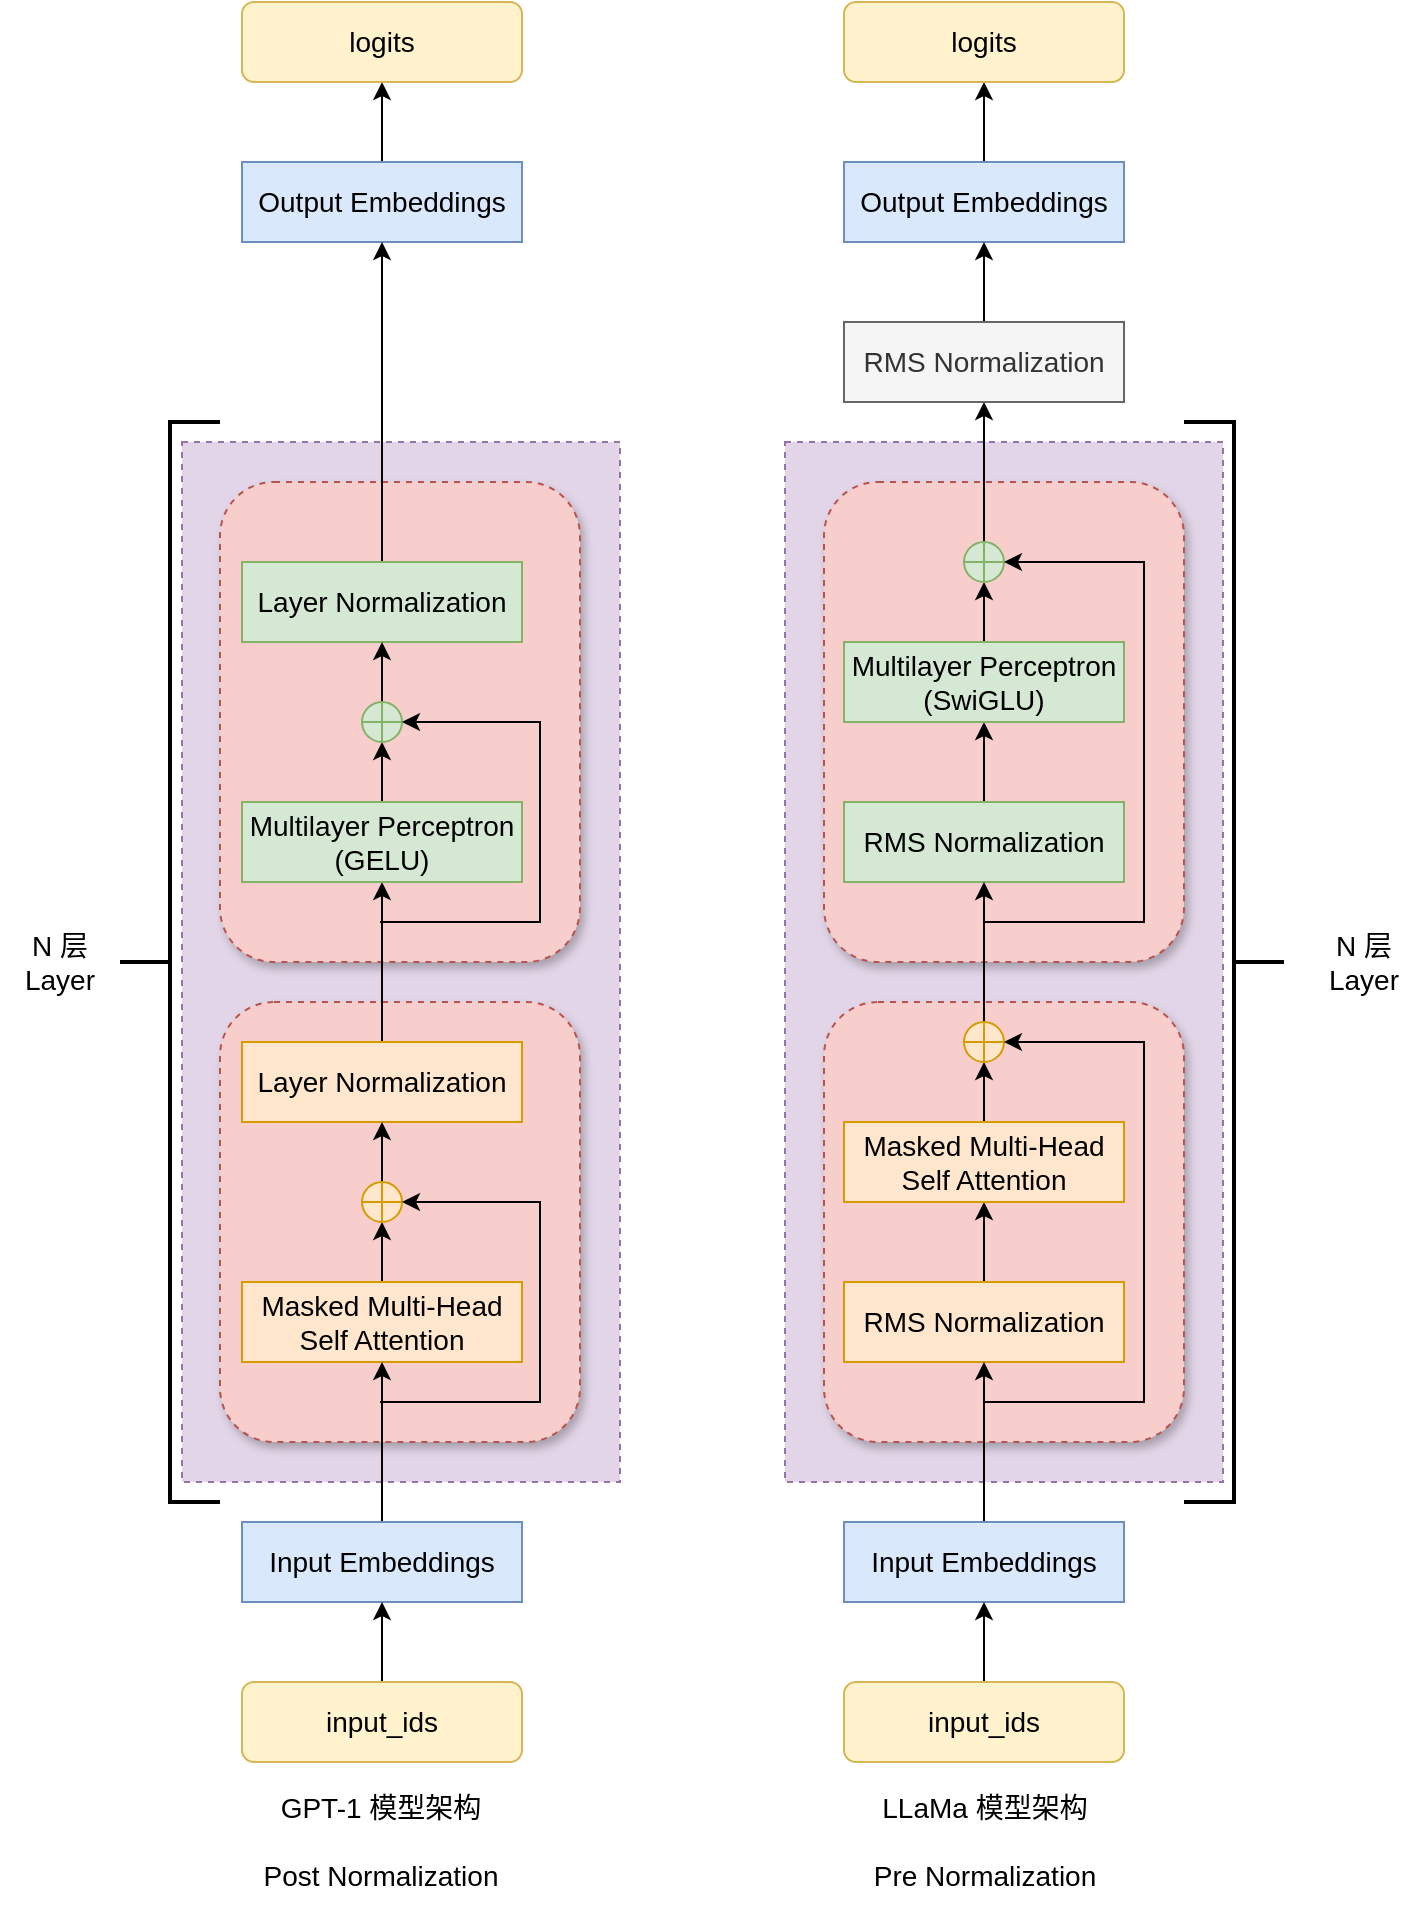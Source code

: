 <mxfile version="24.6.4" type="device" pages="2">
  <diagram name="LLaMA架构" id="dWduf3zal_hZZiyau7Hn">
    <mxGraphModel dx="1434" dy="844" grid="1" gridSize="10" guides="1" tooltips="1" connect="1" arrows="1" fold="1" page="1" pageScale="1" pageWidth="827" pageHeight="1169" math="0" shadow="0">
      <root>
        <mxCell id="0" />
        <mxCell id="1" parent="0" />
        <mxCell id="DwYwka6KDTJLHLaKYMrf-28" value="" style="rounded=0;whiteSpace=wrap;html=1;dashed=1;fillColor=#e1d5e7;strokeColor=#9673a6;fontSize=14;" parent="1" vertex="1">
          <mxGeometry x="120" y="260" width="219" height="520" as="geometry" />
        </mxCell>
        <mxCell id="DwYwka6KDTJLHLaKYMrf-30" value="" style="rounded=1;whiteSpace=wrap;html=1;dashed=1;shadow=1;fillColor=#f8cecc;strokeColor=#b85450;fontSize=14;" parent="1" vertex="1">
          <mxGeometry x="139" y="540" width="180" height="220" as="geometry" />
        </mxCell>
        <mxCell id="DwYwka6KDTJLHLaKYMrf-29" value="" style="rounded=1;whiteSpace=wrap;html=1;dashed=1;glass=0;shadow=1;fillColor=#f8cecc;strokeColor=#b85450;fontSize=14;" parent="1" vertex="1">
          <mxGeometry x="139" y="280" width="180" height="240" as="geometry" />
        </mxCell>
        <mxCell id="DwYwka6KDTJLHLaKYMrf-10" style="edgeStyle=orthogonalEdgeStyle;rounded=0;orthogonalLoop=1;jettySize=auto;html=1;exitX=0.5;exitY=0;exitDx=0;exitDy=0;entryX=0.5;entryY=1;entryDx=0;entryDy=0;fontSize=14;" parent="1" source="DwYwka6KDTJLHLaKYMrf-1" target="DwYwka6KDTJLHLaKYMrf-5" edge="1">
          <mxGeometry relative="1" as="geometry" />
        </mxCell>
        <mxCell id="DwYwka6KDTJLHLaKYMrf-1" value="&lt;div style=&quot;font-size: 14px;&quot;&gt;Masked Multi-Head&lt;/div&gt;&lt;div style=&quot;font-size: 14px;&quot;&gt;&lt;span style=&quot;background-color: initial;&quot;&gt;Self Attention&lt;/span&gt;&lt;/div&gt;" style="rounded=0;whiteSpace=wrap;html=1;fillColor=#ffe6cc;strokeColor=#d79b00;fontSize=14;" parent="1" vertex="1">
          <mxGeometry x="150" y="680" width="140" height="40" as="geometry" />
        </mxCell>
        <mxCell id="DwYwka6KDTJLHLaKYMrf-14" style="edgeStyle=orthogonalEdgeStyle;rounded=0;orthogonalLoop=1;jettySize=auto;html=1;exitX=0.5;exitY=0;exitDx=0;exitDy=0;entryX=0.5;entryY=1;entryDx=0;entryDy=0;fontSize=14;" parent="1" source="DwYwka6KDTJLHLaKYMrf-2" target="DwYwka6KDTJLHLaKYMrf-3" edge="1">
          <mxGeometry relative="1" as="geometry" />
        </mxCell>
        <mxCell id="DwYwka6KDTJLHLaKYMrf-2" value="Layer Normalization" style="rounded=0;whiteSpace=wrap;html=1;fillColor=#ffe6cc;strokeColor=#d79b00;fontSize=14;" parent="1" vertex="1">
          <mxGeometry x="150" y="560" width="140" height="40" as="geometry" />
        </mxCell>
        <mxCell id="DwYwka6KDTJLHLaKYMrf-17" style="edgeStyle=orthogonalEdgeStyle;rounded=0;orthogonalLoop=1;jettySize=auto;html=1;exitX=0.5;exitY=0;exitDx=0;exitDy=0;entryX=0.5;entryY=1;entryDx=0;entryDy=0;fontSize=14;" parent="1" source="DwYwka6KDTJLHLaKYMrf-3" target="DwYwka6KDTJLHLaKYMrf-15" edge="1">
          <mxGeometry relative="1" as="geometry" />
        </mxCell>
        <mxCell id="DwYwka6KDTJLHLaKYMrf-3" value="Multilayer Perceptron&lt;div&gt;(GELU)&lt;/div&gt;" style="rounded=0;whiteSpace=wrap;html=1;fillColor=#d5e8d4;strokeColor=#82b366;fontSize=14;" parent="1" vertex="1">
          <mxGeometry x="150" y="440" width="140" height="40" as="geometry" />
        </mxCell>
        <mxCell id="DwYwka6KDTJLHLaKYMrf-13" style="edgeStyle=orthogonalEdgeStyle;rounded=0;orthogonalLoop=1;jettySize=auto;html=1;exitX=0.5;exitY=0;exitDx=0;exitDy=0;entryX=0.5;entryY=1;entryDx=0;entryDy=0;fontSize=14;" parent="1" source="DwYwka6KDTJLHLaKYMrf-5" target="DwYwka6KDTJLHLaKYMrf-2" edge="1">
          <mxGeometry relative="1" as="geometry" />
        </mxCell>
        <mxCell id="DwYwka6KDTJLHLaKYMrf-5" value="" style="shape=orEllipse;perimeter=ellipsePerimeter;whiteSpace=wrap;html=1;backgroundOutline=1;fillColor=#ffe6cc;strokeColor=#d79b00;fontSize=14;" parent="1" vertex="1">
          <mxGeometry x="210" y="630" width="20" height="20" as="geometry" />
        </mxCell>
        <mxCell id="DwYwka6KDTJLHLaKYMrf-9" style="edgeStyle=orthogonalEdgeStyle;rounded=0;orthogonalLoop=1;jettySize=auto;html=1;exitX=0.5;exitY=0;exitDx=0;exitDy=0;entryX=0.5;entryY=1;entryDx=0;entryDy=0;fontSize=14;" parent="1" source="DwYwka6KDTJLHLaKYMrf-6" target="DwYwka6KDTJLHLaKYMrf-1" edge="1">
          <mxGeometry relative="1" as="geometry" />
        </mxCell>
        <mxCell id="DwYwka6KDTJLHLaKYMrf-6" value="Input Embeddings" style="rounded=0;whiteSpace=wrap;html=1;fillColor=#dae8fc;strokeColor=#6c8ebf;fontSize=14;" parent="1" vertex="1">
          <mxGeometry x="150" y="800" width="140" height="40" as="geometry" />
        </mxCell>
        <mxCell id="DwYwka6KDTJLHLaKYMrf-22" style="edgeStyle=orthogonalEdgeStyle;rounded=0;orthogonalLoop=1;jettySize=auto;html=1;exitX=0.5;exitY=0;exitDx=0;exitDy=0;entryX=0.5;entryY=1;entryDx=0;entryDy=0;fontSize=14;" parent="1" source="DwYwka6KDTJLHLaKYMrf-7" target="DwYwka6KDTJLHLaKYMrf-21" edge="1">
          <mxGeometry relative="1" as="geometry" />
        </mxCell>
        <mxCell id="DwYwka6KDTJLHLaKYMrf-7" value="Output Embeddings" style="rounded=0;whiteSpace=wrap;html=1;fillColor=#dae8fc;strokeColor=#6c8ebf;fontSize=14;" parent="1" vertex="1">
          <mxGeometry x="150" y="120" width="140" height="40" as="geometry" />
        </mxCell>
        <mxCell id="DwYwka6KDTJLHLaKYMrf-19" style="edgeStyle=orthogonalEdgeStyle;rounded=0;orthogonalLoop=1;jettySize=auto;html=1;exitX=0.5;exitY=0;exitDx=0;exitDy=0;entryX=0.5;entryY=1;entryDx=0;entryDy=0;fontSize=14;" parent="1" source="DwYwka6KDTJLHLaKYMrf-8" target="DwYwka6KDTJLHLaKYMrf-7" edge="1">
          <mxGeometry relative="1" as="geometry" />
        </mxCell>
        <mxCell id="DwYwka6KDTJLHLaKYMrf-8" value="Layer Normalization" style="rounded=0;whiteSpace=wrap;html=1;fillColor=#d5e8d4;strokeColor=#82b366;fontSize=14;" parent="1" vertex="1">
          <mxGeometry x="150" y="320" width="140" height="40" as="geometry" />
        </mxCell>
        <mxCell id="DwYwka6KDTJLHLaKYMrf-12" value="" style="endArrow=classic;html=1;rounded=0;entryX=1;entryY=0.5;entryDx=0;entryDy=0;fontSize=14;" parent="1" target="DwYwka6KDTJLHLaKYMrf-5" edge="1">
          <mxGeometry width="50" height="50" relative="1" as="geometry">
            <mxPoint x="219" y="740" as="sourcePoint" />
            <mxPoint x="299" y="530" as="targetPoint" />
            <Array as="points">
              <mxPoint x="299" y="740" />
              <mxPoint x="299" y="640" />
            </Array>
          </mxGeometry>
        </mxCell>
        <mxCell id="DwYwka6KDTJLHLaKYMrf-18" style="edgeStyle=orthogonalEdgeStyle;rounded=0;orthogonalLoop=1;jettySize=auto;html=1;exitX=0.5;exitY=0;exitDx=0;exitDy=0;entryX=0.5;entryY=1;entryDx=0;entryDy=0;fontSize=14;" parent="1" source="DwYwka6KDTJLHLaKYMrf-15" target="DwYwka6KDTJLHLaKYMrf-8" edge="1">
          <mxGeometry relative="1" as="geometry" />
        </mxCell>
        <mxCell id="DwYwka6KDTJLHLaKYMrf-15" value="" style="shape=orEllipse;perimeter=ellipsePerimeter;whiteSpace=wrap;html=1;backgroundOutline=1;fillColor=#d5e8d4;strokeColor=#82b366;fontSize=14;" parent="1" vertex="1">
          <mxGeometry x="210" y="390" width="20" height="20" as="geometry" />
        </mxCell>
        <mxCell id="DwYwka6KDTJLHLaKYMrf-16" value="" style="endArrow=classic;html=1;rounded=0;entryX=1;entryY=0.5;entryDx=0;entryDy=0;fontSize=14;" parent="1" target="DwYwka6KDTJLHLaKYMrf-15" edge="1">
          <mxGeometry width="50" height="50" relative="1" as="geometry">
            <mxPoint x="219" y="500" as="sourcePoint" />
            <mxPoint x="299" y="290" as="targetPoint" />
            <Array as="points">
              <mxPoint x="299" y="500" />
              <mxPoint x="299" y="400" />
            </Array>
          </mxGeometry>
        </mxCell>
        <mxCell id="DwYwka6KDTJLHLaKYMrf-23" style="edgeStyle=orthogonalEdgeStyle;rounded=0;orthogonalLoop=1;jettySize=auto;html=1;exitX=0.5;exitY=0;exitDx=0;exitDy=0;entryX=0.5;entryY=1;entryDx=0;entryDy=0;fontSize=14;" parent="1" source="DwYwka6KDTJLHLaKYMrf-20" target="DwYwka6KDTJLHLaKYMrf-6" edge="1">
          <mxGeometry relative="1" as="geometry" />
        </mxCell>
        <mxCell id="DwYwka6KDTJLHLaKYMrf-20" value="input_ids" style="rounded=1;whiteSpace=wrap;html=1;fillColor=#fff2cc;strokeColor=#d6b656;fontSize=14;" parent="1" vertex="1">
          <mxGeometry x="150" y="880" width="140" height="40" as="geometry" />
        </mxCell>
        <mxCell id="DwYwka6KDTJLHLaKYMrf-21" value="logits" style="rounded=1;whiteSpace=wrap;html=1;fillColor=#fff2cc;strokeColor=#d6b656;fontSize=14;" parent="1" vertex="1">
          <mxGeometry x="150" y="40" width="140" height="40" as="geometry" />
        </mxCell>
        <mxCell id="DwYwka6KDTJLHLaKYMrf-33" value="N 层 Layer" style="text;html=1;align=center;verticalAlign=middle;whiteSpace=wrap;rounded=0;fontSize=14;" parent="1" vertex="1">
          <mxGeometry x="29" y="505" width="60" height="30" as="geometry" />
        </mxCell>
        <mxCell id="DwYwka6KDTJLHLaKYMrf-35" value="" style="strokeWidth=2;html=1;shape=mxgraph.flowchart.annotation_2;align=left;labelPosition=right;pointerEvents=1;fontSize=14;" parent="1" vertex="1">
          <mxGeometry x="89" y="250" width="50" height="540" as="geometry" />
        </mxCell>
        <mxCell id="DwYwka6KDTJLHLaKYMrf-36" value="" style="rounded=0;whiteSpace=wrap;html=1;dashed=1;fillColor=#e1d5e7;strokeColor=#9673a6;fontSize=14;" parent="1" vertex="1">
          <mxGeometry x="421.5" y="260" width="219" height="520" as="geometry" />
        </mxCell>
        <mxCell id="DwYwka6KDTJLHLaKYMrf-37" value="" style="rounded=1;whiteSpace=wrap;html=1;dashed=1;shadow=1;fillColor=#f8cecc;strokeColor=#b85450;fontSize=14;" parent="1" vertex="1">
          <mxGeometry x="441" y="540" width="180" height="220" as="geometry" />
        </mxCell>
        <mxCell id="DwYwka6KDTJLHLaKYMrf-38" value="" style="rounded=1;whiteSpace=wrap;html=1;dashed=1;glass=0;shadow=1;fillColor=#f8cecc;strokeColor=#b85450;fontSize=14;" parent="1" vertex="1">
          <mxGeometry x="441" y="280" width="180" height="240" as="geometry" />
        </mxCell>
        <mxCell id="DwYwka6KDTJLHLaKYMrf-62" style="edgeStyle=orthogonalEdgeStyle;rounded=0;orthogonalLoop=1;jettySize=auto;html=1;exitX=0.5;exitY=0;exitDx=0;exitDy=0;entryX=0.5;entryY=1;entryDx=0;entryDy=0;fontSize=14;" parent="1" source="DwYwka6KDTJLHLaKYMrf-40" target="DwYwka6KDTJLHLaKYMrf-42" edge="1">
          <mxGeometry relative="1" as="geometry" />
        </mxCell>
        <mxCell id="DwYwka6KDTJLHLaKYMrf-40" value="RMS Normalization&lt;div style=&quot;font-size: 14px;&quot;&gt;&lt;/div&gt;" style="rounded=0;whiteSpace=wrap;html=1;fillColor=#ffe6cc;strokeColor=#d79b00;fontSize=14;" parent="1" vertex="1">
          <mxGeometry x="451" y="680" width="140" height="40" as="geometry" />
        </mxCell>
        <mxCell id="DwYwka6KDTJLHLaKYMrf-63" style="edgeStyle=orthogonalEdgeStyle;rounded=0;orthogonalLoop=1;jettySize=auto;html=1;exitX=0.5;exitY=0;exitDx=0;exitDy=0;entryX=0.5;entryY=1;entryDx=0;entryDy=0;fontSize=14;" parent="1" source="DwYwka6KDTJLHLaKYMrf-42" target="DwYwka6KDTJLHLaKYMrf-46" edge="1">
          <mxGeometry relative="1" as="geometry" />
        </mxCell>
        <mxCell id="DwYwka6KDTJLHLaKYMrf-42" value="&lt;div style=&quot;font-size: 14px;&quot;&gt;Masked Multi-Head&lt;/div&gt;&lt;div style=&quot;font-size: 14px;&quot;&gt;&lt;span style=&quot;background-color: initial;&quot;&gt;Self Attention&lt;/span&gt;&lt;/div&gt;" style="rounded=0;whiteSpace=wrap;html=1;fillColor=#ffe6cc;strokeColor=#d79b00;fontSize=14;" parent="1" vertex="1">
          <mxGeometry x="451" y="600" width="140" height="40" as="geometry" />
        </mxCell>
        <mxCell id="DwYwka6KDTJLHLaKYMrf-77" style="edgeStyle=orthogonalEdgeStyle;rounded=0;orthogonalLoop=1;jettySize=auto;html=1;exitX=0.5;exitY=0;exitDx=0;exitDy=0;entryX=0.5;entryY=1;entryDx=0;entryDy=0;fontSize=14;" parent="1" source="DwYwka6KDTJLHLaKYMrf-44" target="DwYwka6KDTJLHLaKYMrf-52" edge="1">
          <mxGeometry relative="1" as="geometry" />
        </mxCell>
        <mxCell id="DwYwka6KDTJLHLaKYMrf-44" value="RMS&amp;nbsp;Normalization" style="rounded=0;whiteSpace=wrap;html=1;fillColor=#d5e8d4;strokeColor=#82b366;fontSize=14;" parent="1" vertex="1">
          <mxGeometry x="451" y="440" width="140" height="40" as="geometry" />
        </mxCell>
        <mxCell id="DwYwka6KDTJLHLaKYMrf-65" style="edgeStyle=orthogonalEdgeStyle;rounded=0;orthogonalLoop=1;jettySize=auto;html=1;exitX=0.5;exitY=0;exitDx=0;exitDy=0;entryX=0.5;entryY=1;entryDx=0;entryDy=0;fontSize=14;" parent="1" source="DwYwka6KDTJLHLaKYMrf-46" target="DwYwka6KDTJLHLaKYMrf-44" edge="1">
          <mxGeometry relative="1" as="geometry" />
        </mxCell>
        <mxCell id="DwYwka6KDTJLHLaKYMrf-46" value="" style="shape=orEllipse;perimeter=ellipsePerimeter;whiteSpace=wrap;html=1;backgroundOutline=1;fillColor=#ffe6cc;strokeColor=#d79b00;fontSize=14;" parent="1" vertex="1">
          <mxGeometry x="511" y="550" width="20" height="20" as="geometry" />
        </mxCell>
        <mxCell id="DwYwka6KDTJLHLaKYMrf-47" style="edgeStyle=orthogonalEdgeStyle;rounded=0;orthogonalLoop=1;jettySize=auto;html=1;exitX=0.5;exitY=0;exitDx=0;exitDy=0;entryX=0.5;entryY=1;entryDx=0;entryDy=0;fontSize=14;" parent="1" source="DwYwka6KDTJLHLaKYMrf-48" target="DwYwka6KDTJLHLaKYMrf-40" edge="1">
          <mxGeometry relative="1" as="geometry" />
        </mxCell>
        <mxCell id="DwYwka6KDTJLHLaKYMrf-48" value="Input Embeddings" style="rounded=0;whiteSpace=wrap;html=1;fillColor=#dae8fc;strokeColor=#6c8ebf;fontSize=14;" parent="1" vertex="1">
          <mxGeometry x="451" y="800" width="140" height="40" as="geometry" />
        </mxCell>
        <mxCell id="DwYwka6KDTJLHLaKYMrf-49" style="edgeStyle=orthogonalEdgeStyle;rounded=0;orthogonalLoop=1;jettySize=auto;html=1;exitX=0.5;exitY=0;exitDx=0;exitDy=0;entryX=0.5;entryY=1;entryDx=0;entryDy=0;fontSize=14;" parent="1" source="DwYwka6KDTJLHLaKYMrf-50" target="DwYwka6KDTJLHLaKYMrf-59" edge="1">
          <mxGeometry relative="1" as="geometry" />
        </mxCell>
        <mxCell id="DwYwka6KDTJLHLaKYMrf-50" value="Output Embeddings" style="rounded=0;whiteSpace=wrap;html=1;fillColor=#dae8fc;strokeColor=#6c8ebf;fontSize=14;" parent="1" vertex="1">
          <mxGeometry x="451" y="120" width="140" height="40" as="geometry" />
        </mxCell>
        <mxCell id="V6LnnqhGxmR8VM2UIzH6-4" style="edgeStyle=orthogonalEdgeStyle;rounded=0;orthogonalLoop=1;jettySize=auto;html=1;exitX=0.5;exitY=0;exitDx=0;exitDy=0;entryX=0.5;entryY=1;entryDx=0;entryDy=0;" parent="1" source="DwYwka6KDTJLHLaKYMrf-52" target="DwYwka6KDTJLHLaKYMrf-55" edge="1">
          <mxGeometry relative="1" as="geometry" />
        </mxCell>
        <mxCell id="DwYwka6KDTJLHLaKYMrf-52" value="Multilayer Perceptron&lt;div&gt;(SwiGLU)&lt;/div&gt;" style="rounded=0;whiteSpace=wrap;html=1;fillColor=#d5e8d4;strokeColor=#82b366;fontSize=14;" parent="1" vertex="1">
          <mxGeometry x="451" y="360" width="140" height="40" as="geometry" />
        </mxCell>
        <mxCell id="V6LnnqhGxmR8VM2UIzH6-5" style="edgeStyle=orthogonalEdgeStyle;rounded=0;orthogonalLoop=1;jettySize=auto;html=1;exitX=0.5;exitY=0;exitDx=0;exitDy=0;entryX=0.5;entryY=1;entryDx=0;entryDy=0;" parent="1" source="DwYwka6KDTJLHLaKYMrf-55" target="V6LnnqhGxmR8VM2UIzH6-2" edge="1">
          <mxGeometry relative="1" as="geometry" />
        </mxCell>
        <mxCell id="DwYwka6KDTJLHLaKYMrf-55" value="" style="shape=orEllipse;perimeter=ellipsePerimeter;whiteSpace=wrap;html=1;backgroundOutline=1;fillColor=#d5e8d4;strokeColor=#82b366;fontSize=14;" parent="1" vertex="1">
          <mxGeometry x="511" y="310" width="20" height="20" as="geometry" />
        </mxCell>
        <mxCell id="DwYwka6KDTJLHLaKYMrf-57" style="edgeStyle=orthogonalEdgeStyle;rounded=0;orthogonalLoop=1;jettySize=auto;html=1;exitX=0.5;exitY=0;exitDx=0;exitDy=0;entryX=0.5;entryY=1;entryDx=0;entryDy=0;fontSize=14;" parent="1" source="DwYwka6KDTJLHLaKYMrf-58" target="DwYwka6KDTJLHLaKYMrf-48" edge="1">
          <mxGeometry relative="1" as="geometry" />
        </mxCell>
        <mxCell id="DwYwka6KDTJLHLaKYMrf-58" value="input_ids" style="rounded=1;whiteSpace=wrap;html=1;fillColor=#fff2cc;strokeColor=#d6b656;fontSize=14;" parent="1" vertex="1">
          <mxGeometry x="451" y="880" width="140" height="40" as="geometry" />
        </mxCell>
        <mxCell id="DwYwka6KDTJLHLaKYMrf-59" value="logits" style="rounded=1;whiteSpace=wrap;html=1;fillColor=#fff2cc;strokeColor=#d6b656;fontSize=14;" parent="1" vertex="1">
          <mxGeometry x="451" y="40" width="140" height="40" as="geometry" />
        </mxCell>
        <mxCell id="DwYwka6KDTJLHLaKYMrf-60" value="N 层 Layer" style="text;html=1;align=center;verticalAlign=middle;whiteSpace=wrap;rounded=0;fontSize=14;" parent="1" vertex="1">
          <mxGeometry x="681" y="505" width="60" height="30" as="geometry" />
        </mxCell>
        <mxCell id="DwYwka6KDTJLHLaKYMrf-61" value="" style="strokeWidth=2;html=1;shape=mxgraph.flowchart.annotation_2;align=left;labelPosition=right;pointerEvents=1;rotation=-180;fontSize=14;" parent="1" vertex="1">
          <mxGeometry x="621" y="250" width="50" height="540" as="geometry" />
        </mxCell>
        <mxCell id="DwYwka6KDTJLHLaKYMrf-64" value="" style="endArrow=classic;html=1;rounded=0;entryX=1;entryY=0.5;entryDx=0;entryDy=0;fontSize=14;" parent="1" target="DwYwka6KDTJLHLaKYMrf-46" edge="1">
          <mxGeometry width="50" height="50" relative="1" as="geometry">
            <mxPoint x="521" y="740" as="sourcePoint" />
            <mxPoint x="601" y="520" as="targetPoint" />
            <Array as="points">
              <mxPoint x="601" y="740" />
              <mxPoint x="601" y="560" />
            </Array>
          </mxGeometry>
        </mxCell>
        <mxCell id="DwYwka6KDTJLHLaKYMrf-72" value="" style="endArrow=classic;html=1;rounded=0;entryX=1;entryY=0.5;entryDx=0;entryDy=0;fontSize=14;" parent="1" edge="1">
          <mxGeometry width="50" height="50" relative="1" as="geometry">
            <mxPoint x="521" y="500" as="sourcePoint" />
            <mxPoint x="531" y="320" as="targetPoint" />
            <Array as="points">
              <mxPoint x="601" y="500" />
              <mxPoint x="601" y="320" />
            </Array>
          </mxGeometry>
        </mxCell>
        <mxCell id="DwYwka6KDTJLHLaKYMrf-78" value="&lt;div style=&quot;font-size: 14px;&quot;&gt;GPT-1 模型架构&lt;/div&gt;&lt;div style=&quot;font-size: 14px;&quot;&gt;&lt;br&gt;&lt;/div&gt;&lt;div style=&quot;font-size: 14px;&quot;&gt;Post Normalization&lt;br&gt;&lt;/div&gt;" style="text;html=1;align=center;verticalAlign=middle;whiteSpace=wrap;rounded=0;fontSize=14;" parent="1" vertex="1">
          <mxGeometry x="133.5" y="920" width="171" height="80" as="geometry" />
        </mxCell>
        <mxCell id="DwYwka6KDTJLHLaKYMrf-79" value="&lt;div style=&quot;font-size: 14px;&quot;&gt;LLaMa 模型架构&lt;/div&gt;&lt;div style=&quot;font-size: 14px;&quot;&gt;&lt;br&gt;&lt;/div&gt;&lt;div style=&quot;font-size: 14px;&quot;&gt;Pre Normalization&lt;/div&gt;" style="text;html=1;align=center;verticalAlign=middle;whiteSpace=wrap;rounded=0;fontSize=14;" parent="1" vertex="1">
          <mxGeometry x="440.5" y="920" width="161" height="80" as="geometry" />
        </mxCell>
        <mxCell id="V6LnnqhGxmR8VM2UIzH6-6" style="edgeStyle=orthogonalEdgeStyle;rounded=0;orthogonalLoop=1;jettySize=auto;html=1;exitX=0.5;exitY=0;exitDx=0;exitDy=0;entryX=0.5;entryY=1;entryDx=0;entryDy=0;" parent="1" source="V6LnnqhGxmR8VM2UIzH6-2" target="DwYwka6KDTJLHLaKYMrf-50" edge="1">
          <mxGeometry relative="1" as="geometry" />
        </mxCell>
        <mxCell id="V6LnnqhGxmR8VM2UIzH6-2" value="RMS&amp;nbsp;Normalization" style="rounded=0;whiteSpace=wrap;html=1;fillColor=#f5f5f5;strokeColor=#666666;fontSize=14;fontColor=#333333;" parent="1" vertex="1">
          <mxGeometry x="451" y="200" width="140" height="40" as="geometry" />
        </mxCell>
      </root>
    </mxGraphModel>
  </diagram>
  <diagram id="EmqBSZrirxMmOCGKNRp1" name="商品和服务-分词图">
    <mxGraphModel dx="1434" dy="844" grid="1" gridSize="10" guides="1" tooltips="1" connect="1" arrows="1" fold="1" page="1" pageScale="1" pageWidth="827" pageHeight="1169" math="0" shadow="0">
      <root>
        <mxCell id="0" />
        <mxCell id="1" parent="0" />
        <mxCell id="GzYAMDqZaOvkWTJBU5bD-16" style="rounded=0;orthogonalLoop=1;jettySize=auto;html=1;exitX=1;exitY=0.5;exitDx=0;exitDy=0;entryX=0;entryY=0.5;entryDx=0;entryDy=0;" parent="1" source="GzYAMDqZaOvkWTJBU5bD-1" target="GzYAMDqZaOvkWTJBU5bD-6" edge="1">
          <mxGeometry relative="1" as="geometry" />
        </mxCell>
        <mxCell id="GzYAMDqZaOvkWTJBU5bD-25" style="rounded=0;orthogonalLoop=1;jettySize=auto;html=1;exitX=1;exitY=0.5;exitDx=0;exitDy=0;entryX=0;entryY=0.5;entryDx=0;entryDy=0;" parent="1" source="GzYAMDqZaOvkWTJBU5bD-1" target="GzYAMDqZaOvkWTJBU5bD-7" edge="1">
          <mxGeometry relative="1" as="geometry" />
        </mxCell>
        <mxCell id="GzYAMDqZaOvkWTJBU5bD-32" style="rounded=0;orthogonalLoop=1;jettySize=auto;html=1;exitX=1;exitY=0.5;exitDx=0;exitDy=0;entryX=0;entryY=0.5;entryDx=0;entryDy=0;" parent="1" source="GzYAMDqZaOvkWTJBU5bD-1" target="GzYAMDqZaOvkWTJBU5bD-8" edge="1">
          <mxGeometry relative="1" as="geometry" />
        </mxCell>
        <mxCell id="GzYAMDqZaOvkWTJBU5bD-36" style="rounded=0;orthogonalLoop=1;jettySize=auto;html=1;exitX=1;exitY=0.5;exitDx=0;exitDy=0;entryX=0;entryY=0.5;entryDx=0;entryDy=0;" parent="1" source="GzYAMDqZaOvkWTJBU5bD-1" target="GzYAMDqZaOvkWTJBU5bD-9" edge="1">
          <mxGeometry relative="1" as="geometry" />
        </mxCell>
        <mxCell id="GzYAMDqZaOvkWTJBU5bD-1" value="商" style="rounded=1;whiteSpace=wrap;html=1;" parent="1" vertex="1">
          <mxGeometry x="158" y="400" width="80" height="40" as="geometry" />
        </mxCell>
        <mxCell id="K_gGuDJtlzVIGJ4fG_jw-3" style="edgeStyle=orthogonalEdgeStyle;rounded=0;orthogonalLoop=1;jettySize=auto;html=1;exitX=1;exitY=0.5;exitDx=0;exitDy=0;entryX=0;entryY=0.5;entryDx=0;entryDy=0;" edge="1" parent="1" source="GzYAMDqZaOvkWTJBU5bD-2" target="GzYAMDqZaOvkWTJBU5bD-44">
          <mxGeometry relative="1" as="geometry" />
        </mxCell>
        <mxCell id="K_gGuDJtlzVIGJ4fG_jw-4" style="rounded=0;orthogonalLoop=1;jettySize=auto;html=1;exitX=1;exitY=0.5;exitDx=0;exitDy=0;entryX=0;entryY=0.5;entryDx=0;entryDy=0;" edge="1" parent="1" source="GzYAMDqZaOvkWTJBU5bD-2" target="GzYAMDqZaOvkWTJBU5bD-45">
          <mxGeometry relative="1" as="geometry" />
        </mxCell>
        <mxCell id="K_gGuDJtlzVIGJ4fG_jw-6" style="rounded=0;orthogonalLoop=1;jettySize=auto;html=1;exitX=1;exitY=0.5;exitDx=0;exitDy=0;entryX=0;entryY=0.5;entryDx=0;entryDy=0;" edge="1" parent="1" source="GzYAMDqZaOvkWTJBU5bD-2" target="GzYAMDqZaOvkWTJBU5bD-42">
          <mxGeometry relative="1" as="geometry" />
        </mxCell>
        <mxCell id="GzYAMDqZaOvkWTJBU5bD-2" value="商品" style="rounded=1;whiteSpace=wrap;html=1;" parent="1" vertex="1">
          <mxGeometry x="158" y="730" width="80" height="40" as="geometry" />
        </mxCell>
        <mxCell id="GzYAMDqZaOvkWTJBU5bD-3" value="商品和" style="rounded=1;whiteSpace=wrap;html=1;" parent="1" vertex="1">
          <mxGeometry x="158" y="880" width="80" height="40" as="geometry" />
        </mxCell>
        <mxCell id="GzYAMDqZaOvkWTJBU5bD-4" value="商品和服" style="rounded=1;whiteSpace=wrap;html=1;" parent="1" vertex="1">
          <mxGeometry x="158" y="960" width="80" height="40" as="geometry" />
        </mxCell>
        <mxCell id="GzYAMDqZaOvkWTJBU5bD-5" value="商品和服务" style="rounded=1;whiteSpace=wrap;html=1;" parent="1" vertex="1">
          <mxGeometry x="158" y="1040" width="80" height="40" as="geometry" />
        </mxCell>
        <mxCell id="GzYAMDqZaOvkWTJBU5bD-17" style="rounded=0;orthogonalLoop=1;jettySize=auto;html=1;exitX=1;exitY=0.5;exitDx=0;exitDy=0;entryX=0;entryY=0.5;entryDx=0;entryDy=0;" parent="1" source="GzYAMDqZaOvkWTJBU5bD-6" target="GzYAMDqZaOvkWTJBU5bD-10" edge="1">
          <mxGeometry relative="1" as="geometry" />
        </mxCell>
        <mxCell id="GzYAMDqZaOvkWTJBU5bD-21" style="edgeStyle=orthogonalEdgeStyle;rounded=0;orthogonalLoop=1;jettySize=auto;html=1;exitX=1;exitY=0.5;exitDx=0;exitDy=0;entryX=0;entryY=0.5;entryDx=0;entryDy=0;" parent="1" source="GzYAMDqZaOvkWTJBU5bD-6" target="GzYAMDqZaOvkWTJBU5bD-11" edge="1">
          <mxGeometry relative="1" as="geometry" />
        </mxCell>
        <mxCell id="GzYAMDqZaOvkWTJBU5bD-24" style="rounded=0;orthogonalLoop=1;jettySize=auto;html=1;exitX=1;exitY=0.5;exitDx=0;exitDy=0;entryX=0;entryY=0.5;entryDx=0;entryDy=0;" parent="1" source="GzYAMDqZaOvkWTJBU5bD-6" target="GzYAMDqZaOvkWTJBU5bD-12" edge="1">
          <mxGeometry relative="1" as="geometry" />
        </mxCell>
        <mxCell id="GzYAMDqZaOvkWTJBU5bD-6" value="品" style="rounded=1;whiteSpace=wrap;html=1;" parent="1" vertex="1">
          <mxGeometry x="278" y="250" width="80" height="40" as="geometry" />
        </mxCell>
        <mxCell id="GzYAMDqZaOvkWTJBU5bD-7" value="品和" style="rounded=1;whiteSpace=wrap;html=1;" parent="1" vertex="1">
          <mxGeometry x="278" y="400" width="80" height="40" as="geometry" />
        </mxCell>
        <mxCell id="K_gGuDJtlzVIGJ4fG_jw-7" style="edgeStyle=orthogonalEdgeStyle;rounded=0;orthogonalLoop=1;jettySize=auto;html=1;exitX=1;exitY=0.5;exitDx=0;exitDy=0;entryX=0;entryY=0.5;entryDx=0;entryDy=0;" edge="1" parent="1" source="GzYAMDqZaOvkWTJBU5bD-8" target="GzYAMDqZaOvkWTJBU5bD-34">
          <mxGeometry relative="1" as="geometry" />
        </mxCell>
        <mxCell id="GzYAMDqZaOvkWTJBU5bD-8" value="品和服" style="rounded=1;whiteSpace=wrap;html=1;" parent="1" vertex="1">
          <mxGeometry x="278" y="490" width="80" height="40" as="geometry" />
        </mxCell>
        <mxCell id="GzYAMDqZaOvkWTJBU5bD-9" value="品和服务" style="rounded=1;whiteSpace=wrap;html=1;" parent="1" vertex="1">
          <mxGeometry x="278" y="560" width="80" height="40" as="geometry" />
        </mxCell>
        <mxCell id="GzYAMDqZaOvkWTJBU5bD-18" style="rounded=0;orthogonalLoop=1;jettySize=auto;html=1;exitX=1;exitY=0.5;exitDx=0;exitDy=0;entryX=0;entryY=0.5;entryDx=0;entryDy=0;" parent="1" source="GzYAMDqZaOvkWTJBU5bD-10" target="GzYAMDqZaOvkWTJBU5bD-13" edge="1">
          <mxGeometry relative="1" as="geometry" />
        </mxCell>
        <mxCell id="GzYAMDqZaOvkWTJBU5bD-20" style="rounded=0;orthogonalLoop=1;jettySize=auto;html=1;exitX=1;exitY=0.5;exitDx=0;exitDy=0;entryX=0;entryY=0.5;entryDx=0;entryDy=0;" parent="1" source="GzYAMDqZaOvkWTJBU5bD-10" target="GzYAMDqZaOvkWTJBU5bD-14" edge="1">
          <mxGeometry relative="1" as="geometry" />
        </mxCell>
        <mxCell id="GzYAMDqZaOvkWTJBU5bD-10" value="和" style="rounded=1;whiteSpace=wrap;html=1;" parent="1" vertex="1">
          <mxGeometry x="398" y="170" width="80" height="40" as="geometry" />
        </mxCell>
        <mxCell id="GzYAMDqZaOvkWTJBU5bD-23" style="edgeStyle=orthogonalEdgeStyle;rounded=0;orthogonalLoop=1;jettySize=auto;html=1;exitX=1;exitY=0.5;exitDx=0;exitDy=0;entryX=0;entryY=0.5;entryDx=0;entryDy=0;" parent="1" source="GzYAMDqZaOvkWTJBU5bD-11" target="GzYAMDqZaOvkWTJBU5bD-22" edge="1">
          <mxGeometry relative="1" as="geometry" />
        </mxCell>
        <mxCell id="GzYAMDqZaOvkWTJBU5bD-11" value="和服" style="rounded=1;whiteSpace=wrap;html=1;" parent="1" vertex="1">
          <mxGeometry x="398" y="250" width="80" height="40" as="geometry" />
        </mxCell>
        <mxCell id="GzYAMDqZaOvkWTJBU5bD-12" value="和服务" style="rounded=1;whiteSpace=wrap;html=1;" parent="1" vertex="1">
          <mxGeometry x="398" y="310" width="80" height="40" as="geometry" />
        </mxCell>
        <mxCell id="GzYAMDqZaOvkWTJBU5bD-19" style="rounded=0;orthogonalLoop=1;jettySize=auto;html=1;exitX=1;exitY=0.5;exitDx=0;exitDy=0;entryX=0;entryY=0.5;entryDx=0;entryDy=0;" parent="1" source="GzYAMDqZaOvkWTJBU5bD-13" target="GzYAMDqZaOvkWTJBU5bD-15" edge="1">
          <mxGeometry relative="1" as="geometry" />
        </mxCell>
        <mxCell id="GzYAMDqZaOvkWTJBU5bD-13" value="服" style="rounded=1;whiteSpace=wrap;html=1;" parent="1" vertex="1">
          <mxGeometry x="518" y="140" width="80" height="40" as="geometry" />
        </mxCell>
        <mxCell id="GzYAMDqZaOvkWTJBU5bD-14" value="服务" style="rounded=1;whiteSpace=wrap;html=1;" parent="1" vertex="1">
          <mxGeometry x="518" y="200" width="80" height="40" as="geometry" />
        </mxCell>
        <mxCell id="GzYAMDqZaOvkWTJBU5bD-15" value="务" style="rounded=1;whiteSpace=wrap;html=1;" parent="1" vertex="1">
          <mxGeometry x="638" y="140" width="80" height="40" as="geometry" />
        </mxCell>
        <mxCell id="GzYAMDqZaOvkWTJBU5bD-22" value="务" style="rounded=1;whiteSpace=wrap;html=1;" parent="1" vertex="1">
          <mxGeometry x="518" y="250" width="80" height="40" as="geometry" />
        </mxCell>
        <mxCell id="GzYAMDqZaOvkWTJBU5bD-26" style="rounded=0;orthogonalLoop=1;jettySize=auto;html=1;exitX=1;exitY=0.5;exitDx=0;exitDy=0;entryX=0;entryY=0.5;entryDx=0;entryDy=0;" parent="1" target="GzYAMDqZaOvkWTJBU5bD-29" edge="1">
          <mxGeometry relative="1" as="geometry">
            <mxPoint x="358" y="420" as="sourcePoint" />
          </mxGeometry>
        </mxCell>
        <mxCell id="GzYAMDqZaOvkWTJBU5bD-27" style="rounded=0;orthogonalLoop=1;jettySize=auto;html=1;exitX=1;exitY=0.5;exitDx=0;exitDy=0;entryX=0;entryY=0.5;entryDx=0;entryDy=0;" parent="1" target="GzYAMDqZaOvkWTJBU5bD-30" edge="1">
          <mxGeometry relative="1" as="geometry">
            <mxPoint x="358" y="420" as="sourcePoint" />
          </mxGeometry>
        </mxCell>
        <mxCell id="GzYAMDqZaOvkWTJBU5bD-28" style="rounded=0;orthogonalLoop=1;jettySize=auto;html=1;exitX=1;exitY=0.5;exitDx=0;exitDy=0;entryX=0;entryY=0.5;entryDx=0;entryDy=0;" parent="1" source="GzYAMDqZaOvkWTJBU5bD-29" target="GzYAMDqZaOvkWTJBU5bD-31" edge="1">
          <mxGeometry relative="1" as="geometry" />
        </mxCell>
        <mxCell id="GzYAMDqZaOvkWTJBU5bD-29" value="服" style="rounded=1;whiteSpace=wrap;html=1;" parent="1" vertex="1">
          <mxGeometry x="398" y="370" width="80" height="40" as="geometry" />
        </mxCell>
        <mxCell id="GzYAMDqZaOvkWTJBU5bD-30" value="服务" style="rounded=1;whiteSpace=wrap;html=1;" parent="1" vertex="1">
          <mxGeometry x="398" y="430" width="80" height="40" as="geometry" />
        </mxCell>
        <mxCell id="GzYAMDqZaOvkWTJBU5bD-31" value="务" style="rounded=1;whiteSpace=wrap;html=1;" parent="1" vertex="1">
          <mxGeometry x="518" y="370" width="80" height="40" as="geometry" />
        </mxCell>
        <mxCell id="GzYAMDqZaOvkWTJBU5bD-34" value="务" style="rounded=1;whiteSpace=wrap;html=1;" parent="1" vertex="1">
          <mxGeometry x="398" y="490" width="80" height="40" as="geometry" />
        </mxCell>
        <mxCell id="GzYAMDqZaOvkWTJBU5bD-40" style="rounded=0;orthogonalLoop=1;jettySize=auto;html=1;exitX=1;exitY=0.5;exitDx=0;exitDy=0;entryX=0;entryY=0.5;entryDx=0;entryDy=0;" parent="1" source="GzYAMDqZaOvkWTJBU5bD-42" target="GzYAMDqZaOvkWTJBU5bD-47" edge="1">
          <mxGeometry relative="1" as="geometry" />
        </mxCell>
        <mxCell id="GzYAMDqZaOvkWTJBU5bD-41" style="rounded=0;orthogonalLoop=1;jettySize=auto;html=1;exitX=1;exitY=0.5;exitDx=0;exitDy=0;entryX=0;entryY=0.5;entryDx=0;entryDy=0;" parent="1" source="GzYAMDqZaOvkWTJBU5bD-42" target="GzYAMDqZaOvkWTJBU5bD-48" edge="1">
          <mxGeometry relative="1" as="geometry" />
        </mxCell>
        <mxCell id="GzYAMDqZaOvkWTJBU5bD-42" value="和" style="rounded=1;whiteSpace=wrap;html=1;" parent="1" vertex="1">
          <mxGeometry x="278" y="640" width="80" height="40" as="geometry" />
        </mxCell>
        <mxCell id="GzYAMDqZaOvkWTJBU5bD-43" style="edgeStyle=orthogonalEdgeStyle;rounded=0;orthogonalLoop=1;jettySize=auto;html=1;exitX=1;exitY=0.5;exitDx=0;exitDy=0;entryX=0;entryY=0.5;entryDx=0;entryDy=0;" parent="1" source="GzYAMDqZaOvkWTJBU5bD-44" target="GzYAMDqZaOvkWTJBU5bD-50" edge="1">
          <mxGeometry relative="1" as="geometry" />
        </mxCell>
        <mxCell id="GzYAMDqZaOvkWTJBU5bD-44" value="和服" style="rounded=1;whiteSpace=wrap;html=1;" parent="1" vertex="1">
          <mxGeometry x="278" y="730" width="80" height="40" as="geometry" />
        </mxCell>
        <mxCell id="GzYAMDqZaOvkWTJBU5bD-45" value="和服务" style="rounded=1;whiteSpace=wrap;html=1;" parent="1" vertex="1">
          <mxGeometry x="278" y="790" width="80" height="40" as="geometry" />
        </mxCell>
        <mxCell id="GzYAMDqZaOvkWTJBU5bD-46" style="rounded=0;orthogonalLoop=1;jettySize=auto;html=1;exitX=1;exitY=0.5;exitDx=0;exitDy=0;entryX=0;entryY=0.5;entryDx=0;entryDy=0;" parent="1" source="GzYAMDqZaOvkWTJBU5bD-47" target="GzYAMDqZaOvkWTJBU5bD-49" edge="1">
          <mxGeometry relative="1" as="geometry" />
        </mxCell>
        <mxCell id="GzYAMDqZaOvkWTJBU5bD-47" value="服" style="rounded=1;whiteSpace=wrap;html=1;" parent="1" vertex="1">
          <mxGeometry x="398" y="610" width="80" height="40" as="geometry" />
        </mxCell>
        <mxCell id="GzYAMDqZaOvkWTJBU5bD-48" value="服务" style="rounded=1;whiteSpace=wrap;html=1;" parent="1" vertex="1">
          <mxGeometry x="398" y="670" width="80" height="40" as="geometry" />
        </mxCell>
        <mxCell id="GzYAMDqZaOvkWTJBU5bD-49" value="务" style="rounded=1;whiteSpace=wrap;html=1;" parent="1" vertex="1">
          <mxGeometry x="518" y="610" width="80" height="40" as="geometry" />
        </mxCell>
        <mxCell id="GzYAMDqZaOvkWTJBU5bD-50" value="务" style="rounded=1;whiteSpace=wrap;html=1;" parent="1" vertex="1">
          <mxGeometry x="398" y="730" width="80" height="40" as="geometry" />
        </mxCell>
        <mxCell id="GzYAMDqZaOvkWTJBU5bD-51" style="rounded=0;orthogonalLoop=1;jettySize=auto;html=1;exitX=1;exitY=0.5;exitDx=0;exitDy=0;entryX=0;entryY=0.5;entryDx=0;entryDy=0;" parent="1" target="GzYAMDqZaOvkWTJBU5bD-54" edge="1">
          <mxGeometry relative="1" as="geometry">
            <mxPoint x="238" y="900" as="sourcePoint" />
          </mxGeometry>
        </mxCell>
        <mxCell id="GzYAMDqZaOvkWTJBU5bD-52" style="rounded=0;orthogonalLoop=1;jettySize=auto;html=1;exitX=1;exitY=0.5;exitDx=0;exitDy=0;entryX=0;entryY=0.5;entryDx=0;entryDy=0;" parent="1" target="GzYAMDqZaOvkWTJBU5bD-55" edge="1">
          <mxGeometry relative="1" as="geometry">
            <mxPoint x="238" y="900" as="sourcePoint" />
          </mxGeometry>
        </mxCell>
        <mxCell id="GzYAMDqZaOvkWTJBU5bD-53" style="rounded=0;orthogonalLoop=1;jettySize=auto;html=1;exitX=1;exitY=0.5;exitDx=0;exitDy=0;entryX=0;entryY=0.5;entryDx=0;entryDy=0;" parent="1" source="GzYAMDqZaOvkWTJBU5bD-54" target="GzYAMDqZaOvkWTJBU5bD-56" edge="1">
          <mxGeometry relative="1" as="geometry" />
        </mxCell>
        <mxCell id="GzYAMDqZaOvkWTJBU5bD-54" value="服" style="rounded=1;whiteSpace=wrap;html=1;" parent="1" vertex="1">
          <mxGeometry x="278" y="850" width="80" height="40" as="geometry" />
        </mxCell>
        <mxCell id="GzYAMDqZaOvkWTJBU5bD-55" value="服务" style="rounded=1;whiteSpace=wrap;html=1;" parent="1" vertex="1">
          <mxGeometry x="278" y="910" width="80" height="40" as="geometry" />
        </mxCell>
        <mxCell id="GzYAMDqZaOvkWTJBU5bD-56" value="务" style="rounded=1;whiteSpace=wrap;html=1;" parent="1" vertex="1">
          <mxGeometry x="398" y="850" width="80" height="40" as="geometry" />
        </mxCell>
        <mxCell id="GzYAMDqZaOvkWTJBU5bD-57" style="rounded=0;orthogonalLoop=1;jettySize=auto;html=1;exitX=1;exitY=0.5;exitDx=0;exitDy=0;entryX=0;entryY=0.5;entryDx=0;entryDy=0;" parent="1" target="GzYAMDqZaOvkWTJBU5bD-58" edge="1">
          <mxGeometry relative="1" as="geometry">
            <mxPoint x="238" y="980" as="sourcePoint" />
          </mxGeometry>
        </mxCell>
        <mxCell id="GzYAMDqZaOvkWTJBU5bD-58" value="务" style="rounded=1;whiteSpace=wrap;html=1;" parent="1" vertex="1">
          <mxGeometry x="278" y="960" width="80" height="40" as="geometry" />
        </mxCell>
        <mxCell id="K_gGuDJtlzVIGJ4fG_jw-10" style="rounded=0;orthogonalLoop=1;jettySize=auto;html=1;exitX=1;exitY=0.5;exitDx=0;exitDy=0;entryX=0;entryY=0.5;entryDx=0;entryDy=0;" edge="1" parent="1" source="K_gGuDJtlzVIGJ4fG_jw-9" target="GzYAMDqZaOvkWTJBU5bD-1">
          <mxGeometry relative="1" as="geometry" />
        </mxCell>
        <mxCell id="K_gGuDJtlzVIGJ4fG_jw-11" style="rounded=0;orthogonalLoop=1;jettySize=auto;html=1;exitX=1;exitY=0.5;exitDx=0;exitDy=0;entryX=0;entryY=0.5;entryDx=0;entryDy=0;" edge="1" parent="1" source="K_gGuDJtlzVIGJ4fG_jw-9" target="GzYAMDqZaOvkWTJBU5bD-2">
          <mxGeometry relative="1" as="geometry" />
        </mxCell>
        <mxCell id="K_gGuDJtlzVIGJ4fG_jw-12" style="rounded=0;orthogonalLoop=1;jettySize=auto;html=1;exitX=1;exitY=0.5;exitDx=0;exitDy=0;entryX=0;entryY=0.5;entryDx=0;entryDy=0;" edge="1" parent="1" source="K_gGuDJtlzVIGJ4fG_jw-9" target="GzYAMDqZaOvkWTJBU5bD-3">
          <mxGeometry relative="1" as="geometry" />
        </mxCell>
        <mxCell id="K_gGuDJtlzVIGJ4fG_jw-13" style="rounded=0;orthogonalLoop=1;jettySize=auto;html=1;exitX=1;exitY=0.5;exitDx=0;exitDy=0;entryX=0;entryY=0.5;entryDx=0;entryDy=0;" edge="1" parent="1" source="K_gGuDJtlzVIGJ4fG_jw-9" target="GzYAMDqZaOvkWTJBU5bD-4">
          <mxGeometry relative="1" as="geometry" />
        </mxCell>
        <mxCell id="K_gGuDJtlzVIGJ4fG_jw-14" style="rounded=0;orthogonalLoop=1;jettySize=auto;html=1;exitX=1;exitY=0.5;exitDx=0;exitDy=0;entryX=0;entryY=0.5;entryDx=0;entryDy=0;" edge="1" parent="1" source="K_gGuDJtlzVIGJ4fG_jw-9" target="GzYAMDqZaOvkWTJBU5bD-5">
          <mxGeometry relative="1" as="geometry" />
        </mxCell>
        <mxCell id="K_gGuDJtlzVIGJ4fG_jw-9" value="BOS" style="rounded=1;whiteSpace=wrap;html=1;" vertex="1" parent="1">
          <mxGeometry y="730" width="80" height="40" as="geometry" />
        </mxCell>
      </root>
    </mxGraphModel>
  </diagram>
</mxfile>
